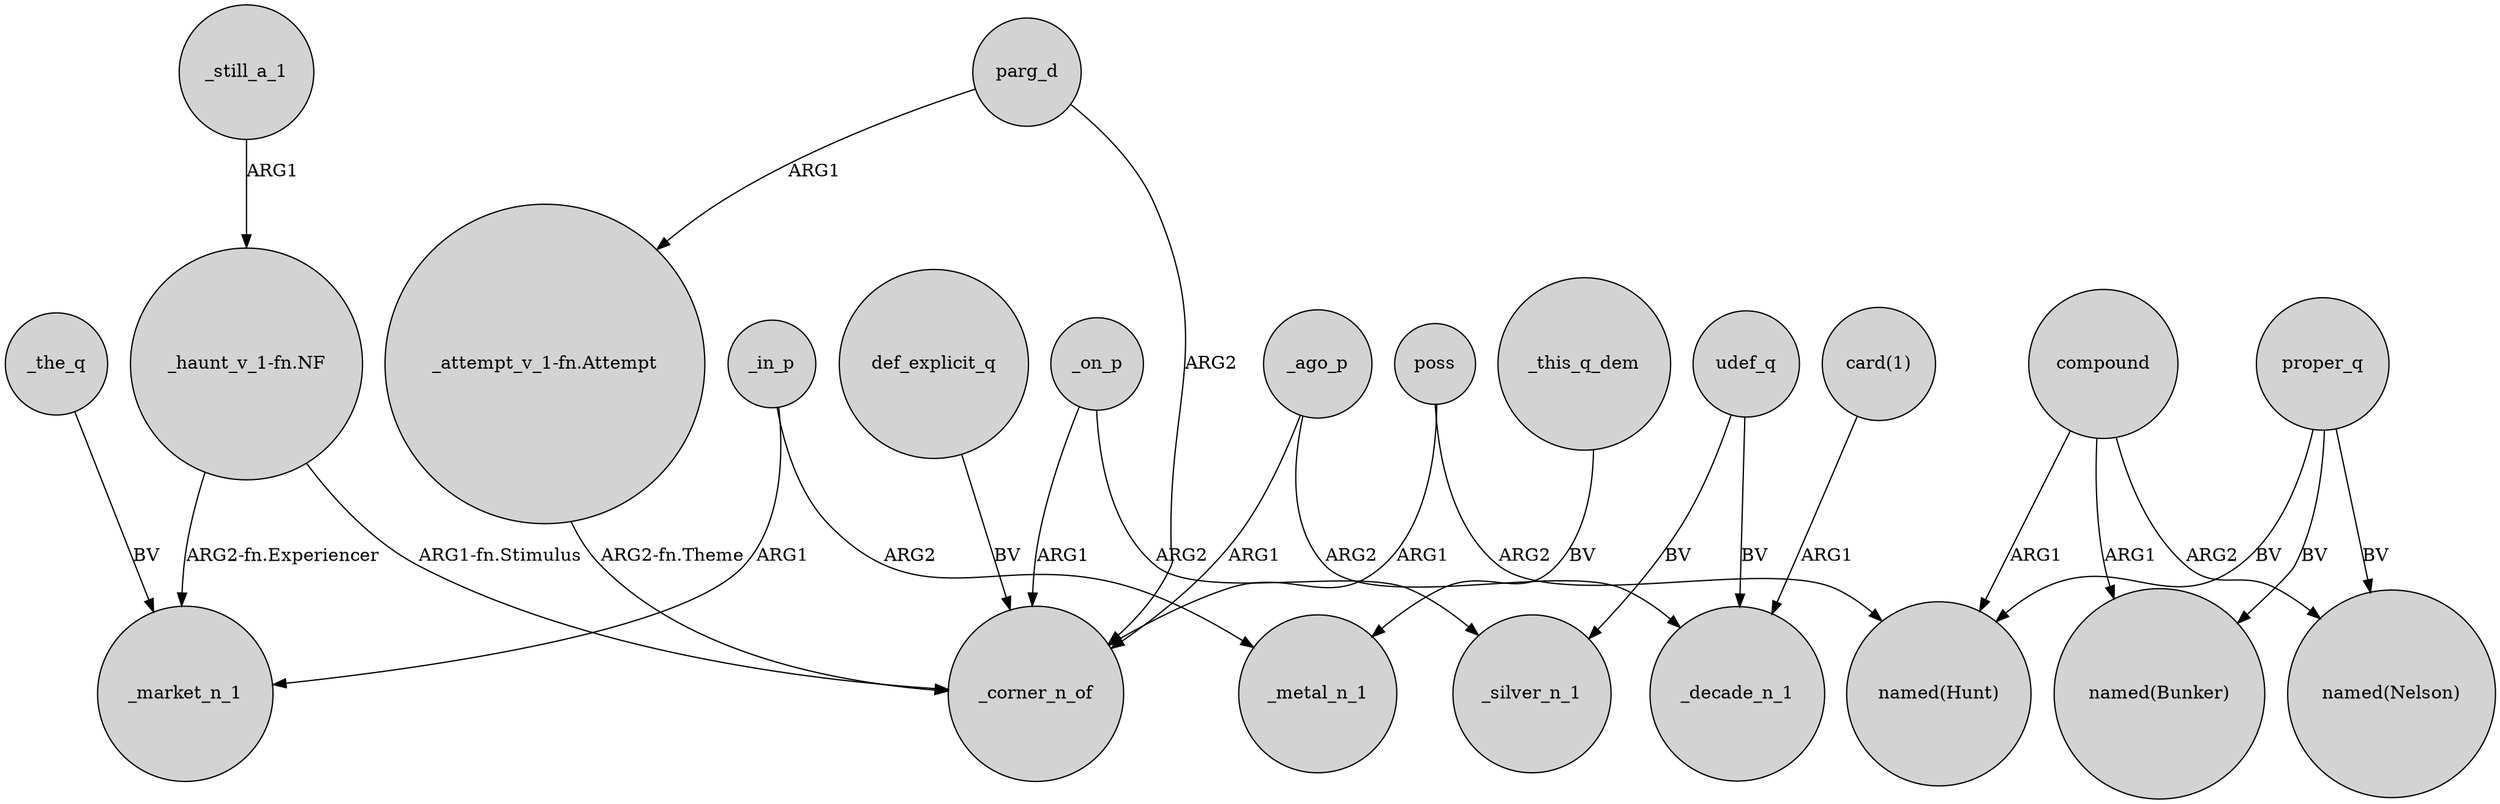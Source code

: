 digraph {
	node [shape=circle style=filled]
	_in_p -> _market_n_1 [label=ARG1]
	_ago_p -> _decade_n_1 [label=ARG2]
	poss -> _corner_n_of [label=ARG1]
	_on_p -> _silver_n_1 [label=ARG2]
	compound -> "named(Hunt)" [label=ARG1]
	_still_a_1 -> "_haunt_v_1-fn.NF" [label=ARG1]
	"_attempt_v_1-fn.Attempt" -> _corner_n_of [label="ARG2-fn.Theme"]
	parg_d -> "_attempt_v_1-fn.Attempt" [label=ARG1]
	_ago_p -> _corner_n_of [label=ARG1]
	"_haunt_v_1-fn.NF" -> _corner_n_of [label="ARG1-fn.Stimulus"]
	proper_q -> "named(Bunker)" [label=BV]
	_in_p -> _metal_n_1 [label=ARG2]
	poss -> "named(Hunt)" [label=ARG2]
	"_haunt_v_1-fn.NF" -> _market_n_1 [label="ARG2-fn.Experiencer"]
	_this_q_dem -> _metal_n_1 [label=BV]
	proper_q -> "named(Nelson)" [label=BV]
	compound -> "named(Nelson)" [label=ARG2]
	compound -> "named(Bunker)" [label=ARG1]
	parg_d -> _corner_n_of [label=ARG2]
	_on_p -> _corner_n_of [label=ARG1]
	def_explicit_q -> _corner_n_of [label=BV]
	_the_q -> _market_n_1 [label=BV]
	proper_q -> "named(Hunt)" [label=BV]
	"card(1)" -> _decade_n_1 [label=ARG1]
	udef_q -> _decade_n_1 [label=BV]
	udef_q -> _silver_n_1 [label=BV]
}
